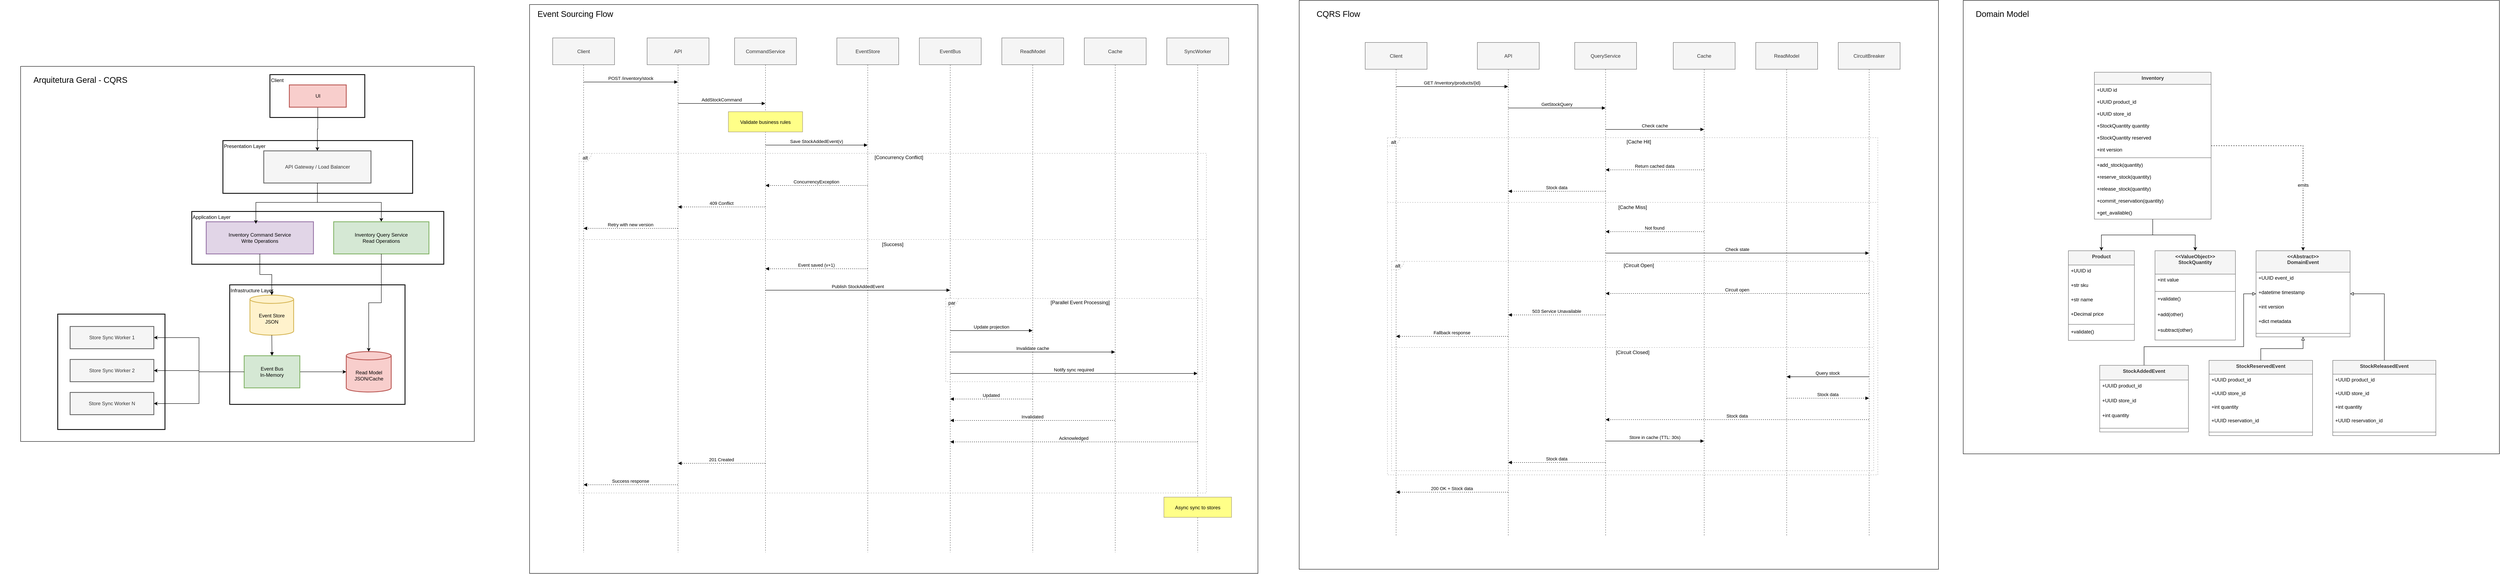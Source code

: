 <mxfile>
    <diagram name="Página-1" id="uspCIeMHj_jvbdZ995aZ">
        <mxGraphModel dx="6787" dy="6362" grid="1" gridSize="10" guides="1" tooltips="1" connect="1" arrows="1" fold="1" page="1" pageScale="1" pageWidth="827" pageHeight="1169" math="0" shadow="0">
            <root>
                <mxCell id="0"/>
                <mxCell id="1" parent="0"/>
                <mxCell id="JKM60RJiILoYHjyXOHw2-165" value="" style="rounded=0;whiteSpace=wrap;html=1;align=left;" parent="1" vertex="1">
                    <mxGeometry x="4230" y="-130" width="1300" height="1100" as="geometry"/>
                </mxCell>
                <mxCell id="JKM60RJiILoYHjyXOHw2-108" value="" style="rounded=0;whiteSpace=wrap;html=1;align=left;" parent="1" vertex="1">
                    <mxGeometry x="2620" y="-130" width="1550" height="1380" as="geometry"/>
                </mxCell>
                <mxCell id="JKM60RJiILoYHjyXOHw2-78" value="" style="rounded=0;whiteSpace=wrap;html=1;align=left;" parent="1" vertex="1">
                    <mxGeometry x="754" y="-120" width="1766" height="1380" as="geometry"/>
                </mxCell>
                <mxCell id="Du9WEqGjuzSHDE5kGZwM-51" value="" style="rounded=0;whiteSpace=wrap;html=1;" parent="1" vertex="1">
                    <mxGeometry x="-480" y="30" width="1100" height="910" as="geometry"/>
                </mxCell>
                <mxCell id="Du9WEqGjuzSHDE5kGZwM-22" value="Infrastructure Layer" style="whiteSpace=wrap;strokeWidth=2;align=left;verticalAlign=top;" parent="1" vertex="1">
                    <mxGeometry x="27" y="560" width="425" height="290" as="geometry"/>
                </mxCell>
                <mxCell id="Du9WEqGjuzSHDE5kGZwM-23" value="Application Layer" style="whiteSpace=wrap;strokeWidth=2;align=left;verticalAlign=top;" parent="1" vertex="1">
                    <mxGeometry x="-65" y="382" width="611" height="128" as="geometry"/>
                </mxCell>
                <mxCell id="Du9WEqGjuzSHDE5kGZwM-24" value="Presentation Layer" style="whiteSpace=wrap;strokeWidth=2;align=left;verticalAlign=top;" parent="1" vertex="1">
                    <mxGeometry x="10.5" y="210" width="460" height="128" as="geometry"/>
                </mxCell>
                <mxCell id="Du9WEqGjuzSHDE5kGZwM-25" value="Client" style="whiteSpace=wrap;strokeWidth=2;align=left;verticalAlign=top;" parent="1" vertex="1">
                    <mxGeometry x="124.5" y="50" width="230" height="104" as="geometry"/>
                </mxCell>
                <mxCell id="JKM60RJiILoYHjyXOHw2-13" style="edgeStyle=orthogonalEdgeStyle;rounded=0;orthogonalLoop=1;jettySize=auto;html=1;entryX=0.5;entryY=0;entryDx=0;entryDy=0;" parent="1" source="Du9WEqGjuzSHDE5kGZwM-27" target="Du9WEqGjuzSHDE5kGZwM-29" edge="1">
                    <mxGeometry relative="1" as="geometry"/>
                </mxCell>
                <mxCell id="Du9WEqGjuzSHDE5kGZwM-27" value="UI" style="whiteSpace=wrap;strokeWidth=2;fillColor=#f8cecc;strokeColor=#b85450;" parent="1" vertex="1">
                    <mxGeometry x="171.5" y="75" width="138" height="54" as="geometry"/>
                </mxCell>
                <mxCell id="JKM60RJiILoYHjyXOHw2-15" style="edgeStyle=orthogonalEdgeStyle;rounded=0;orthogonalLoop=1;jettySize=auto;html=1;entryX=0.5;entryY=0;entryDx=0;entryDy=0;" parent="1" source="Du9WEqGjuzSHDE5kGZwM-29" target="Du9WEqGjuzSHDE5kGZwM-31" edge="1">
                    <mxGeometry relative="1" as="geometry"/>
                </mxCell>
                <mxCell id="Du9WEqGjuzSHDE5kGZwM-29" value="API Gateway / Load Balancer" style="whiteSpace=wrap;strokeWidth=2;fillColor=#f5f5f5;fontColor=#333333;strokeColor=#666666;" parent="1" vertex="1">
                    <mxGeometry x="109.5" y="235" width="260" height="78" as="geometry"/>
                </mxCell>
                <mxCell id="Du9WEqGjuzSHDE5kGZwM-30" value="Inventory Command Service&#xa;Write Operations" style="whiteSpace=wrap;strokeWidth=2;fillColor=#e1d5e7;strokeColor=#9673a6;" parent="1" vertex="1">
                    <mxGeometry x="-30" y="407" width="260" height="78" as="geometry"/>
                </mxCell>
                <mxCell id="Du9WEqGjuzSHDE5kGZwM-31" value="Inventory Query Service&#xa;Read Operations" style="whiteSpace=wrap;strokeWidth=2;fillColor=#d5e8d4;strokeColor=#82b366;" parent="1" vertex="1">
                    <mxGeometry x="279" y="407" width="231" height="78" as="geometry"/>
                </mxCell>
                <mxCell id="Du9WEqGjuzSHDE5kGZwM-32" value="Event Store&#xa;JSON" style="shape=cylinder3;boundedLbl=1;backgroundOutline=1;size=10;strokeWidth=2;whiteSpace=wrap;fillColor=#fff2cc;strokeColor=#d6b656;" parent="1" vertex="1">
                    <mxGeometry x="76" y="585" width="106" height="97" as="geometry"/>
                </mxCell>
                <mxCell id="Du9WEqGjuzSHDE5kGZwM-33" value="Read Model&#xa;JSON/Cache" style="shape=cylinder3;boundedLbl=1;backgroundOutline=1;size=10;strokeWidth=2;whiteSpace=wrap;fillColor=#f8cecc;strokeColor=#b85450;" parent="1" vertex="1">
                    <mxGeometry x="309.5" y="722" width="109" height="98" as="geometry"/>
                </mxCell>
                <mxCell id="JKM60RJiILoYHjyXOHw2-9" style="edgeStyle=orthogonalEdgeStyle;rounded=0;orthogonalLoop=1;jettySize=auto;html=1;" parent="1" source="Du9WEqGjuzSHDE5kGZwM-34" target="Du9WEqGjuzSHDE5kGZwM-33" edge="1">
                    <mxGeometry relative="1" as="geometry">
                        <Array as="points">
                            <mxPoint x="250" y="771"/>
                            <mxPoint x="250" y="771"/>
                        </Array>
                    </mxGeometry>
                </mxCell>
                <mxCell id="Du9WEqGjuzSHDE5kGZwM-34" value="Event Bus&#xa;In-Memory" style="whiteSpace=wrap;strokeWidth=2;fillColor=#d5e8d4;strokeColor=#82b366;" parent="1" vertex="1">
                    <mxGeometry x="62" y="732" width="135" height="78" as="geometry"/>
                </mxCell>
                <mxCell id="Du9WEqGjuzSHDE5kGZwM-44" value="" style="curved=1;startArrow=none;endArrow=block;exitX=0.5;exitY=1;entryX=0.5;entryY=0.01;rounded=0;" parent="1" source="Du9WEqGjuzSHDE5kGZwM-32" target="Du9WEqGjuzSHDE5kGZwM-34" edge="1">
                    <mxGeometry relative="1" as="geometry">
                        <Array as="points"/>
                    </mxGeometry>
                </mxCell>
                <mxCell id="JKM60RJiILoYHjyXOHw2-3" value="" style="group" parent="1" vertex="1" connectable="0">
                    <mxGeometry x="-390" y="631" width="260" height="280" as="geometry"/>
                </mxCell>
                <mxCell id="Du9WEqGjuzSHDE5kGZwM-21" value="" style="whiteSpace=wrap;strokeWidth=2;" parent="JKM60RJiILoYHjyXOHw2-3" vertex="1">
                    <mxGeometry width="260" height="280" as="geometry"/>
                </mxCell>
                <mxCell id="Du9WEqGjuzSHDE5kGZwM-35" value="Store Sync Worker 1" style="whiteSpace=wrap;strokeWidth=2;fillColor=#f5f5f5;fontColor=#333333;strokeColor=#666666;" parent="JKM60RJiILoYHjyXOHw2-3" vertex="1">
                    <mxGeometry x="30" y="30" width="203" height="54" as="geometry"/>
                </mxCell>
                <mxCell id="Du9WEqGjuzSHDE5kGZwM-36" value="Store Sync Worker 2" style="whiteSpace=wrap;strokeWidth=2;fillColor=#f5f5f5;fontColor=#333333;strokeColor=#666666;" parent="JKM60RJiILoYHjyXOHw2-3" vertex="1">
                    <mxGeometry x="30" y="110" width="203" height="54" as="geometry"/>
                </mxCell>
                <mxCell id="JKM60RJiILoYHjyXOHw2-2" value="Store Sync Worker N" style="whiteSpace=wrap;strokeWidth=2;fillColor=#f5f5f5;fontColor=#333333;strokeColor=#666666;" parent="JKM60RJiILoYHjyXOHw2-3" vertex="1">
                    <mxGeometry x="30" y="190" width="203" height="54" as="geometry"/>
                </mxCell>
                <mxCell id="Du9WEqGjuzSHDE5kGZwM-52" value="&lt;font style=&quot;font-size: 20px;&quot;&gt;Arquitetura Geral - CQRS&lt;/font&gt;" style="text;html=1;align=center;verticalAlign=middle;whiteSpace=wrap;rounded=0;" parent="1" vertex="1">
                    <mxGeometry x="-530" y="30" width="390" height="63" as="geometry"/>
                </mxCell>
                <mxCell id="JKM60RJiILoYHjyXOHw2-5" style="edgeStyle=orthogonalEdgeStyle;rounded=0;orthogonalLoop=1;jettySize=auto;html=1;entryX=1;entryY=0.5;entryDx=0;entryDy=0;shadow=0;flowAnimation=0;jumpStyle=none;" parent="1" source="Du9WEqGjuzSHDE5kGZwM-34" target="Du9WEqGjuzSHDE5kGZwM-35" edge="1">
                    <mxGeometry relative="1" as="geometry"/>
                </mxCell>
                <mxCell id="JKM60RJiILoYHjyXOHw2-7" style="edgeStyle=orthogonalEdgeStyle;rounded=0;orthogonalLoop=1;jettySize=auto;html=1;entryX=1;entryY=0.5;entryDx=0;entryDy=0;" parent="1" source="Du9WEqGjuzSHDE5kGZwM-34" target="Du9WEqGjuzSHDE5kGZwM-36" edge="1">
                    <mxGeometry relative="1" as="geometry"/>
                </mxCell>
                <mxCell id="JKM60RJiILoYHjyXOHw2-8" style="edgeStyle=orthogonalEdgeStyle;rounded=0;orthogonalLoop=1;jettySize=auto;html=1;entryX=1;entryY=0.5;entryDx=0;entryDy=0;" parent="1" source="Du9WEqGjuzSHDE5kGZwM-34" target="JKM60RJiILoYHjyXOHw2-2" edge="1">
                    <mxGeometry relative="1" as="geometry"/>
                </mxCell>
                <mxCell id="JKM60RJiILoYHjyXOHw2-10" style="edgeStyle=orthogonalEdgeStyle;rounded=0;orthogonalLoop=1;jettySize=auto;html=1;entryX=0.5;entryY=0;entryDx=0;entryDy=0;entryPerimeter=0;" parent="1" source="Du9WEqGjuzSHDE5kGZwM-30" target="Du9WEqGjuzSHDE5kGZwM-32" edge="1">
                    <mxGeometry relative="1" as="geometry"/>
                </mxCell>
                <mxCell id="JKM60RJiILoYHjyXOHw2-12" style="edgeStyle=orthogonalEdgeStyle;rounded=0;orthogonalLoop=1;jettySize=auto;html=1;entryX=0.5;entryY=0;entryDx=0;entryDy=0;entryPerimeter=0;" parent="1" source="Du9WEqGjuzSHDE5kGZwM-31" target="Du9WEqGjuzSHDE5kGZwM-33" edge="1">
                    <mxGeometry relative="1" as="geometry"/>
                </mxCell>
                <mxCell id="JKM60RJiILoYHjyXOHw2-14" style="edgeStyle=orthogonalEdgeStyle;rounded=0;orthogonalLoop=1;jettySize=auto;html=1;entryX=0.463;entryY=0.062;entryDx=0;entryDy=0;entryPerimeter=0;" parent="1" source="Du9WEqGjuzSHDE5kGZwM-29" target="Du9WEqGjuzSHDE5kGZwM-30" edge="1">
                    <mxGeometry relative="1" as="geometry"/>
                </mxCell>
                <mxCell id="JKM60RJiILoYHjyXOHw2-47" value="Client" style="shape=umlLifeline;perimeter=lifelinePerimeter;whiteSpace=wrap;container=1;dropTarget=0;collapsible=0;recursiveResize=0;outlineConnect=0;portConstraint=eastwest;newEdgeStyle={&quot;edgeStyle&quot;:&quot;elbowEdgeStyle&quot;,&quot;elbow&quot;:&quot;vertical&quot;,&quot;curved&quot;:0,&quot;rounded&quot;:0};size=65;fillColor=#f5f5f5;fontColor=#333333;strokeColor=#666666;" parent="1" vertex="1">
                    <mxGeometry x="810" y="-39" width="150" height="1248" as="geometry"/>
                </mxCell>
                <mxCell id="JKM60RJiILoYHjyXOHw2-48" value="API" style="shape=umlLifeline;perimeter=lifelinePerimeter;whiteSpace=wrap;container=1;dropTarget=0;collapsible=0;recursiveResize=0;outlineConnect=0;portConstraint=eastwest;newEdgeStyle={&quot;edgeStyle&quot;:&quot;elbowEdgeStyle&quot;,&quot;elbow&quot;:&quot;vertical&quot;,&quot;curved&quot;:0,&quot;rounded&quot;:0};size=65;fillColor=#f5f5f5;fontColor=#333333;strokeColor=#666666;" parent="1" vertex="1">
                    <mxGeometry x="1039" y="-39" width="150" height="1248" as="geometry"/>
                </mxCell>
                <mxCell id="JKM60RJiILoYHjyXOHw2-49" value="CommandService" style="shape=umlLifeline;perimeter=lifelinePerimeter;whiteSpace=wrap;container=1;dropTarget=0;collapsible=0;recursiveResize=0;outlineConnect=0;portConstraint=eastwest;newEdgeStyle={&quot;edgeStyle&quot;:&quot;elbowEdgeStyle&quot;,&quot;elbow&quot;:&quot;vertical&quot;,&quot;curved&quot;:0,&quot;rounded&quot;:0};size=65;fillColor=#f5f5f5;fontColor=#333333;strokeColor=#666666;" parent="1" vertex="1">
                    <mxGeometry x="1251" y="-39" width="150" height="1248" as="geometry"/>
                </mxCell>
                <mxCell id="JKM60RJiILoYHjyXOHw2-50" value="EventStore" style="shape=umlLifeline;perimeter=lifelinePerimeter;whiteSpace=wrap;container=1;dropTarget=0;collapsible=0;recursiveResize=0;outlineConnect=0;portConstraint=eastwest;newEdgeStyle={&quot;edgeStyle&quot;:&quot;elbowEdgeStyle&quot;,&quot;elbow&quot;:&quot;vertical&quot;,&quot;curved&quot;:0,&quot;rounded&quot;:0};size=65;fillColor=#f5f5f5;fontColor=#333333;strokeColor=#666666;" parent="1" vertex="1">
                    <mxGeometry x="1499" y="-39" width="150" height="1248" as="geometry"/>
                </mxCell>
                <mxCell id="JKM60RJiILoYHjyXOHw2-51" value="EventBus" style="shape=umlLifeline;perimeter=lifelinePerimeter;whiteSpace=wrap;container=1;dropTarget=0;collapsible=0;recursiveResize=0;outlineConnect=0;portConstraint=eastwest;newEdgeStyle={&quot;edgeStyle&quot;:&quot;elbowEdgeStyle&quot;,&quot;elbow&quot;:&quot;vertical&quot;,&quot;curved&quot;:0,&quot;rounded&quot;:0};size=65;fillColor=#f5f5f5;fontColor=#333333;strokeColor=#666666;" parent="1" vertex="1">
                    <mxGeometry x="1699" y="-39" width="150" height="1248" as="geometry"/>
                </mxCell>
                <mxCell id="JKM60RJiILoYHjyXOHw2-52" value="ReadModel" style="shape=umlLifeline;perimeter=lifelinePerimeter;whiteSpace=wrap;container=1;dropTarget=0;collapsible=0;recursiveResize=0;outlineConnect=0;portConstraint=eastwest;newEdgeStyle={&quot;edgeStyle&quot;:&quot;elbowEdgeStyle&quot;,&quot;elbow&quot;:&quot;vertical&quot;,&quot;curved&quot;:0,&quot;rounded&quot;:0};size=65;fillColor=#f5f5f5;fontColor=#333333;strokeColor=#666666;" parent="1" vertex="1">
                    <mxGeometry x="1899" y="-39" width="150" height="1248" as="geometry"/>
                </mxCell>
                <mxCell id="JKM60RJiILoYHjyXOHw2-53" value="Cache" style="shape=umlLifeline;perimeter=lifelinePerimeter;whiteSpace=wrap;container=1;dropTarget=0;collapsible=0;recursiveResize=0;outlineConnect=0;portConstraint=eastwest;newEdgeStyle={&quot;edgeStyle&quot;:&quot;elbowEdgeStyle&quot;,&quot;elbow&quot;:&quot;vertical&quot;,&quot;curved&quot;:0,&quot;rounded&quot;:0};size=65;fillColor=#f5f5f5;fontColor=#333333;strokeColor=#666666;" parent="1" vertex="1">
                    <mxGeometry x="2099" y="-39" width="150" height="1248" as="geometry"/>
                </mxCell>
                <mxCell id="JKM60RJiILoYHjyXOHw2-54" value="SyncWorker" style="shape=umlLifeline;perimeter=lifelinePerimeter;whiteSpace=wrap;container=1;dropTarget=0;collapsible=0;recursiveResize=0;outlineConnect=0;portConstraint=eastwest;newEdgeStyle={&quot;edgeStyle&quot;:&quot;elbowEdgeStyle&quot;,&quot;elbow&quot;:&quot;vertical&quot;,&quot;curved&quot;:0,&quot;rounded&quot;:0};size=65;fillColor=#f5f5f5;fontColor=#333333;strokeColor=#666666;" parent="1" vertex="1">
                    <mxGeometry x="2299" y="-39" width="150" height="1248" as="geometry"/>
                </mxCell>
                <mxCell id="JKM60RJiILoYHjyXOHw2-55" value="par" style="shape=umlFrame;dashed=1;pointerEvents=0;dropTarget=0;strokeColor=#B3B3B3;height=20;width=30" parent="1" vertex="1">
                    <mxGeometry x="1763" y="593" width="622" height="202" as="geometry"/>
                </mxCell>
                <mxCell id="JKM60RJiILoYHjyXOHw2-56" value="[Parallel Event Processing]" style="text;strokeColor=none;fillColor=none;align=center;verticalAlign=middle;whiteSpace=wrap;" parent="JKM60RJiILoYHjyXOHw2-55" vertex="1">
                    <mxGeometry x="30" width="592" height="20" as="geometry"/>
                </mxCell>
                <mxCell id="JKM60RJiILoYHjyXOHw2-57" value="alt" style="shape=umlFrame;dashed=1;pointerEvents=0;dropTarget=0;strokeColor=#B3B3B3;height=20;width=30" parent="1" vertex="1">
                    <mxGeometry x="874" y="241" width="1521" height="824" as="geometry"/>
                </mxCell>
                <mxCell id="JKM60RJiILoYHjyXOHw2-58" value="[Concurrency Conflict]" style="text;strokeColor=none;fillColor=none;align=center;verticalAlign=middle;whiteSpace=wrap;" parent="JKM60RJiILoYHjyXOHw2-57" vertex="1">
                    <mxGeometry x="30" width="1491" height="20" as="geometry"/>
                </mxCell>
                <mxCell id="JKM60RJiILoYHjyXOHw2-59" value="[Success]" style="shape=line;dashed=1;whiteSpace=wrap;verticalAlign=top;labelPosition=center;verticalLabelPosition=middle;align=center;strokeColor=#B3B3B3;" parent="JKM60RJiILoYHjyXOHw2-57" vertex="1">
                    <mxGeometry y="207" width="1521" height="4" as="geometry"/>
                </mxCell>
                <mxCell id="JKM60RJiILoYHjyXOHw2-60" value="POST /inventory/stock" style="verticalAlign=bottom;edgeStyle=elbowEdgeStyle;elbow=vertical;curved=0;rounded=0;endArrow=block;" parent="1" source="JKM60RJiILoYHjyXOHw2-47" target="JKM60RJiILoYHjyXOHw2-48" edge="1">
                    <mxGeometry relative="1" as="geometry">
                        <Array as="points">
                            <mxPoint x="1008" y="68"/>
                        </Array>
                    </mxGeometry>
                </mxCell>
                <mxCell id="JKM60RJiILoYHjyXOHw2-61" value="AddStockCommand" style="verticalAlign=bottom;edgeStyle=elbowEdgeStyle;elbow=vertical;curved=0;rounded=0;endArrow=block;" parent="1" source="JKM60RJiILoYHjyXOHw2-48" target="JKM60RJiILoYHjyXOHw2-49" edge="1">
                    <mxGeometry relative="1" as="geometry">
                        <Array as="points">
                            <mxPoint x="1229" y="120"/>
                        </Array>
                    </mxGeometry>
                </mxCell>
                <mxCell id="JKM60RJiILoYHjyXOHw2-62" value="Save StockAddedEvent(v)" style="verticalAlign=bottom;edgeStyle=elbowEdgeStyle;elbow=vertical;curved=0;rounded=0;endArrow=block;" parent="1" source="JKM60RJiILoYHjyXOHw2-49" target="JKM60RJiILoYHjyXOHw2-50" edge="1">
                    <mxGeometry relative="1" as="geometry">
                        <Array as="points">
                            <mxPoint x="1459" y="221"/>
                        </Array>
                    </mxGeometry>
                </mxCell>
                <mxCell id="JKM60RJiILoYHjyXOHw2-63" value="ConcurrencyException" style="verticalAlign=bottom;edgeStyle=elbowEdgeStyle;elbow=vertical;curved=0;rounded=0;dashed=1;dashPattern=2 3;endArrow=block;" parent="1" source="JKM60RJiILoYHjyXOHw2-50" target="JKM60RJiILoYHjyXOHw2-49" edge="1">
                    <mxGeometry relative="1" as="geometry">
                        <Array as="points">
                            <mxPoint x="1462" y="319"/>
                        </Array>
                    </mxGeometry>
                </mxCell>
                <mxCell id="JKM60RJiILoYHjyXOHw2-64" value="409 Conflict" style="verticalAlign=bottom;edgeStyle=elbowEdgeStyle;elbow=vertical;curved=0;rounded=0;dashed=1;dashPattern=2 3;endArrow=block;" parent="1" source="JKM60RJiILoYHjyXOHw2-49" target="JKM60RJiILoYHjyXOHw2-48" edge="1">
                    <mxGeometry relative="1" as="geometry">
                        <Array as="points">
                            <mxPoint x="1232" y="371"/>
                        </Array>
                    </mxGeometry>
                </mxCell>
                <mxCell id="JKM60RJiILoYHjyXOHw2-65" value="Retry with new version" style="verticalAlign=bottom;edgeStyle=elbowEdgeStyle;elbow=vertical;curved=0;rounded=0;dashed=1;dashPattern=2 3;endArrow=block;" parent="1" source="JKM60RJiILoYHjyXOHw2-48" target="JKM60RJiILoYHjyXOHw2-47" edge="1">
                    <mxGeometry relative="1" as="geometry">
                        <Array as="points">
                            <mxPoint x="1011" y="423"/>
                        </Array>
                    </mxGeometry>
                </mxCell>
                <mxCell id="JKM60RJiILoYHjyXOHw2-66" value="Event saved (v+1)" style="verticalAlign=bottom;edgeStyle=elbowEdgeStyle;elbow=vertical;curved=0;rounded=0;dashed=1;dashPattern=2 3;endArrow=block;" parent="1" source="JKM60RJiILoYHjyXOHw2-50" target="JKM60RJiILoYHjyXOHw2-49" edge="1">
                    <mxGeometry relative="1" as="geometry">
                        <Array as="points">
                            <mxPoint x="1462" y="521"/>
                        </Array>
                    </mxGeometry>
                </mxCell>
                <mxCell id="JKM60RJiILoYHjyXOHw2-67" value="Publish StockAddedEvent" style="verticalAlign=bottom;edgeStyle=elbowEdgeStyle;elbow=vertical;curved=0;rounded=0;endArrow=block;" parent="1" source="JKM60RJiILoYHjyXOHw2-49" target="JKM60RJiILoYHjyXOHw2-51" edge="1">
                    <mxGeometry relative="1" as="geometry">
                        <Array as="points">
                            <mxPoint x="1559" y="573"/>
                        </Array>
                    </mxGeometry>
                </mxCell>
                <mxCell id="JKM60RJiILoYHjyXOHw2-68" value="Update projection" style="verticalAlign=bottom;edgeStyle=elbowEdgeStyle;elbow=vertical;curved=0;rounded=0;endArrow=block;" parent="1" source="JKM60RJiILoYHjyXOHw2-51" target="JKM60RJiILoYHjyXOHw2-52" edge="1">
                    <mxGeometry relative="1" as="geometry">
                        <Array as="points">
                            <mxPoint x="1883" y="671"/>
                        </Array>
                    </mxGeometry>
                </mxCell>
                <mxCell id="JKM60RJiILoYHjyXOHw2-69" value="Invalidate cache" style="verticalAlign=bottom;edgeStyle=elbowEdgeStyle;elbow=vertical;curved=0;rounded=0;endArrow=block;" parent="1" source="JKM60RJiILoYHjyXOHw2-51" target="JKM60RJiILoYHjyXOHw2-53" edge="1">
                    <mxGeometry relative="1" as="geometry">
                        <Array as="points">
                            <mxPoint x="1983" y="723"/>
                        </Array>
                    </mxGeometry>
                </mxCell>
                <mxCell id="JKM60RJiILoYHjyXOHw2-70" value="Notify sync required" style="verticalAlign=bottom;edgeStyle=elbowEdgeStyle;elbow=vertical;curved=0;rounded=0;endArrow=block;" parent="1" source="JKM60RJiILoYHjyXOHw2-51" target="JKM60RJiILoYHjyXOHw2-54" edge="1">
                    <mxGeometry relative="1" as="geometry">
                        <Array as="points">
                            <mxPoint x="2083" y="775"/>
                        </Array>
                    </mxGeometry>
                </mxCell>
                <mxCell id="JKM60RJiILoYHjyXOHw2-71" value="Updated" style="verticalAlign=bottom;edgeStyle=elbowEdgeStyle;elbow=vertical;curved=0;rounded=0;dashed=1;dashPattern=2 3;endArrow=block;" parent="1" source="JKM60RJiILoYHjyXOHw2-52" target="JKM60RJiILoYHjyXOHw2-51" edge="1">
                    <mxGeometry relative="1" as="geometry">
                        <Array as="points">
                            <mxPoint x="1886" y="837"/>
                        </Array>
                    </mxGeometry>
                </mxCell>
                <mxCell id="JKM60RJiILoYHjyXOHw2-72" value="Invalidated" style="verticalAlign=bottom;edgeStyle=elbowEdgeStyle;elbow=vertical;curved=0;rounded=0;dashed=1;dashPattern=2 3;endArrow=block;" parent="1" source="JKM60RJiILoYHjyXOHw2-53" target="JKM60RJiILoYHjyXOHw2-51" edge="1">
                    <mxGeometry relative="1" as="geometry">
                        <Array as="points">
                            <mxPoint x="1986" y="889"/>
                        </Array>
                    </mxGeometry>
                </mxCell>
                <mxCell id="JKM60RJiILoYHjyXOHw2-73" value="Acknowledged" style="verticalAlign=bottom;edgeStyle=elbowEdgeStyle;elbow=vertical;curved=0;rounded=0;dashed=1;dashPattern=2 3;endArrow=block;" parent="1" source="JKM60RJiILoYHjyXOHw2-54" target="JKM60RJiILoYHjyXOHw2-51" edge="1">
                    <mxGeometry relative="1" as="geometry">
                        <Array as="points">
                            <mxPoint x="2086" y="941"/>
                        </Array>
                    </mxGeometry>
                </mxCell>
                <mxCell id="JKM60RJiILoYHjyXOHw2-74" value="201 Created" style="verticalAlign=bottom;edgeStyle=elbowEdgeStyle;elbow=vertical;curved=0;rounded=0;dashed=1;dashPattern=2 3;endArrow=block;" parent="1" source="JKM60RJiILoYHjyXOHw2-49" target="JKM60RJiILoYHjyXOHw2-48" edge="1">
                    <mxGeometry relative="1" as="geometry">
                        <Array as="points">
                            <mxPoint x="1232" y="993"/>
                        </Array>
                    </mxGeometry>
                </mxCell>
                <mxCell id="JKM60RJiILoYHjyXOHw2-75" value="Success response" style="verticalAlign=bottom;edgeStyle=elbowEdgeStyle;elbow=vertical;curved=0;rounded=0;dashed=1;dashPattern=2 3;endArrow=block;" parent="1" source="JKM60RJiILoYHjyXOHw2-48" target="JKM60RJiILoYHjyXOHw2-47" edge="1">
                    <mxGeometry relative="1" as="geometry">
                        <Array as="points">
                            <mxPoint x="1011" y="1045"/>
                        </Array>
                    </mxGeometry>
                </mxCell>
                <mxCell id="JKM60RJiILoYHjyXOHw2-76" value="Validate business rules" style="fillColor=#ffff88;strokeColor=#9E916F;" parent="1" vertex="1">
                    <mxGeometry x="1236" y="140" width="180" height="49" as="geometry"/>
                </mxCell>
                <mxCell id="JKM60RJiILoYHjyXOHw2-77" value="Async sync to stores" style="fillColor=#ffff88;strokeColor=#9E916F;" parent="1" vertex="1">
                    <mxGeometry x="2292" y="1075" width="164" height="49" as="geometry"/>
                </mxCell>
                <mxCell id="JKM60RJiILoYHjyXOHw2-79" value="&lt;font style=&quot;font-size: 20px;&quot;&gt;Event Sourcing Flow&lt;/font&gt;" style="text;html=1;align=center;verticalAlign=middle;whiteSpace=wrap;rounded=0;" parent="1" vertex="1">
                    <mxGeometry x="670" y="-130" width="390" height="63" as="geometry"/>
                </mxCell>
                <mxCell id="JKM60RJiILoYHjyXOHw2-80" value="Client" style="shape=umlLifeline;perimeter=lifelinePerimeter;whiteSpace=wrap;container=1;dropTarget=0;collapsible=0;recursiveResize=0;outlineConnect=0;portConstraint=eastwest;newEdgeStyle={&quot;edgeStyle&quot;:&quot;elbowEdgeStyle&quot;,&quot;elbow&quot;:&quot;vertical&quot;,&quot;curved&quot;:0,&quot;rounded&quot;:0};size=65;fillColor=#f5f5f5;fontColor=#333333;strokeColor=#666666;" parent="1" vertex="1">
                    <mxGeometry x="2780" y="-28" width="150" height="1196" as="geometry"/>
                </mxCell>
                <mxCell id="JKM60RJiILoYHjyXOHw2-81" value="API" style="shape=umlLifeline;perimeter=lifelinePerimeter;whiteSpace=wrap;container=1;dropTarget=0;collapsible=0;recursiveResize=0;outlineConnect=0;portConstraint=eastwest;newEdgeStyle={&quot;edgeStyle&quot;:&quot;elbowEdgeStyle&quot;,&quot;elbow&quot;:&quot;vertical&quot;,&quot;curved&quot;:0,&quot;rounded&quot;:0};size=65;fillColor=#f5f5f5;fontColor=#333333;strokeColor=#666666;" parent="1" vertex="1">
                    <mxGeometry x="3052" y="-28" width="150" height="1196" as="geometry"/>
                </mxCell>
                <mxCell id="JKM60RJiILoYHjyXOHw2-82" value="QueryService" style="shape=umlLifeline;perimeter=lifelinePerimeter;whiteSpace=wrap;container=1;dropTarget=0;collapsible=0;recursiveResize=0;outlineConnect=0;portConstraint=eastwest;newEdgeStyle={&quot;edgeStyle&quot;:&quot;elbowEdgeStyle&quot;,&quot;elbow&quot;:&quot;vertical&quot;,&quot;curved&quot;:0,&quot;rounded&quot;:0};size=65;fillColor=#f5f5f5;fontColor=#333333;strokeColor=#666666;" parent="1" vertex="1">
                    <mxGeometry x="3288" y="-28" width="150" height="1196" as="geometry"/>
                </mxCell>
                <mxCell id="JKM60RJiILoYHjyXOHw2-83" value="Cache" style="shape=umlLifeline;perimeter=lifelinePerimeter;whiteSpace=wrap;container=1;dropTarget=0;collapsible=0;recursiveResize=0;outlineConnect=0;portConstraint=eastwest;newEdgeStyle={&quot;edgeStyle&quot;:&quot;elbowEdgeStyle&quot;,&quot;elbow&quot;:&quot;vertical&quot;,&quot;curved&quot;:0,&quot;rounded&quot;:0};size=65;fillColor=#f5f5f5;fontColor=#333333;strokeColor=#666666;" parent="1" vertex="1">
                    <mxGeometry x="3527" y="-28" width="150" height="1196" as="geometry"/>
                </mxCell>
                <mxCell id="JKM60RJiILoYHjyXOHw2-84" value="ReadModel" style="shape=umlLifeline;perimeter=lifelinePerimeter;whiteSpace=wrap;container=1;dropTarget=0;collapsible=0;recursiveResize=0;outlineConnect=0;portConstraint=eastwest;newEdgeStyle={&quot;edgeStyle&quot;:&quot;elbowEdgeStyle&quot;,&quot;elbow&quot;:&quot;vertical&quot;,&quot;curved&quot;:0,&quot;rounded&quot;:0};size=65;fillColor=#f5f5f5;fontColor=#333333;strokeColor=#666666;" parent="1" vertex="1">
                    <mxGeometry x="3727" y="-28" width="150" height="1196" as="geometry"/>
                </mxCell>
                <mxCell id="JKM60RJiILoYHjyXOHw2-85" value="CircuitBreaker" style="shape=umlLifeline;perimeter=lifelinePerimeter;whiteSpace=wrap;container=1;dropTarget=0;collapsible=0;recursiveResize=0;outlineConnect=0;portConstraint=eastwest;newEdgeStyle={&quot;edgeStyle&quot;:&quot;elbowEdgeStyle&quot;,&quot;elbow&quot;:&quot;vertical&quot;,&quot;curved&quot;:0,&quot;rounded&quot;:0};size=65;fillColor=#f5f5f5;fontColor=#333333;strokeColor=#666666;" parent="1" vertex="1">
                    <mxGeometry x="3927" y="-28" width="150" height="1196" as="geometry"/>
                </mxCell>
                <mxCell id="JKM60RJiILoYHjyXOHw2-86" value="alt" style="shape=umlFrame;dashed=1;pointerEvents=0;dropTarget=0;strokeColor=#B3B3B3;height=20;width=30" parent="1" vertex="1">
                    <mxGeometry x="2844" y="503" width="1169" height="508" as="geometry"/>
                </mxCell>
                <mxCell id="JKM60RJiILoYHjyXOHw2-87" value="[Circuit Open]" style="text;strokeColor=none;fillColor=none;align=center;verticalAlign=middle;whiteSpace=wrap;" parent="JKM60RJiILoYHjyXOHw2-86" vertex="1">
                    <mxGeometry x="30" width="1139" height="20" as="geometry"/>
                </mxCell>
                <mxCell id="JKM60RJiILoYHjyXOHw2-88" value="[Circuit Closed]" style="shape=line;dashed=1;whiteSpace=wrap;verticalAlign=top;labelPosition=center;verticalLabelPosition=middle;align=center;strokeColor=#B3B3B3;" parent="JKM60RJiILoYHjyXOHw2-86" vertex="1">
                    <mxGeometry y="207" width="1169" height="4" as="geometry"/>
                </mxCell>
                <mxCell id="JKM60RJiILoYHjyXOHw2-89" value="alt" style="shape=umlFrame;dashed=1;pointerEvents=0;dropTarget=0;strokeColor=#B3B3B3;height=20;width=30" parent="1" vertex="1">
                    <mxGeometry x="2834" y="203" width="1189" height="818" as="geometry"/>
                </mxCell>
                <mxCell id="JKM60RJiILoYHjyXOHw2-90" value="[Cache Hit]" style="text;strokeColor=none;fillColor=none;align=center;verticalAlign=middle;whiteSpace=wrap;" parent="JKM60RJiILoYHjyXOHw2-89" vertex="1">
                    <mxGeometry x="30" width="1159" height="20" as="geometry"/>
                </mxCell>
                <mxCell id="JKM60RJiILoYHjyXOHw2-91" value="[Cache Miss]" style="shape=line;dashed=1;whiteSpace=wrap;verticalAlign=top;labelPosition=center;verticalLabelPosition=middle;align=center;strokeColor=#B3B3B3;" parent="JKM60RJiILoYHjyXOHw2-89" vertex="1">
                    <mxGeometry y="155" width="1189" height="4" as="geometry"/>
                </mxCell>
                <mxCell id="JKM60RJiILoYHjyXOHw2-92" value="GET /inventory/products/{id}" style="verticalAlign=bottom;edgeStyle=elbowEdgeStyle;elbow=vertical;curved=0;rounded=0;endArrow=block;" parent="1" source="JKM60RJiILoYHjyXOHw2-80" target="JKM60RJiILoYHjyXOHw2-81" edge="1">
                    <mxGeometry relative="1" as="geometry">
                        <Array as="points">
                            <mxPoint x="3000" y="79"/>
                        </Array>
                    </mxGeometry>
                </mxCell>
                <mxCell id="JKM60RJiILoYHjyXOHw2-93" value="GetStockQuery" style="verticalAlign=bottom;edgeStyle=elbowEdgeStyle;elbow=vertical;curved=0;rounded=0;endArrow=block;" parent="1" source="JKM60RJiILoYHjyXOHw2-81" target="JKM60RJiILoYHjyXOHw2-82" edge="1">
                    <mxGeometry relative="1" as="geometry">
                        <Array as="points">
                            <mxPoint x="3254" y="131"/>
                        </Array>
                    </mxGeometry>
                </mxCell>
                <mxCell id="JKM60RJiILoYHjyXOHw2-94" value="Check cache" style="verticalAlign=bottom;edgeStyle=elbowEdgeStyle;elbow=vertical;curved=0;rounded=0;endArrow=block;" parent="1" source="JKM60RJiILoYHjyXOHw2-82" target="JKM60RJiILoYHjyXOHw2-83" edge="1">
                    <mxGeometry relative="1" as="geometry">
                        <Array as="points">
                            <mxPoint x="3491" y="183"/>
                        </Array>
                    </mxGeometry>
                </mxCell>
                <mxCell id="JKM60RJiILoYHjyXOHw2-95" value="Return cached data" style="verticalAlign=bottom;edgeStyle=elbowEdgeStyle;elbow=vertical;curved=0;rounded=0;dashed=1;dashPattern=2 3;endArrow=block;" parent="1" source="JKM60RJiILoYHjyXOHw2-83" target="JKM60RJiILoYHjyXOHw2-82" edge="1">
                    <mxGeometry relative="1" as="geometry">
                        <Array as="points">
                            <mxPoint x="3494" y="281"/>
                        </Array>
                    </mxGeometry>
                </mxCell>
                <mxCell id="JKM60RJiILoYHjyXOHw2-96" value="Stock data" style="verticalAlign=bottom;edgeStyle=elbowEdgeStyle;elbow=vertical;curved=0;rounded=0;dashed=1;dashPattern=2 3;endArrow=block;" parent="1" source="JKM60RJiILoYHjyXOHw2-82" target="JKM60RJiILoYHjyXOHw2-81" edge="1">
                    <mxGeometry relative="1" as="geometry">
                        <Array as="points">
                            <mxPoint x="3257" y="333"/>
                        </Array>
                    </mxGeometry>
                </mxCell>
                <mxCell id="JKM60RJiILoYHjyXOHw2-97" value="Not found" style="verticalAlign=bottom;edgeStyle=elbowEdgeStyle;elbow=vertical;curved=0;rounded=0;dashed=1;dashPattern=2 3;endArrow=block;" parent="1" source="JKM60RJiILoYHjyXOHw2-83" target="JKM60RJiILoYHjyXOHw2-82" edge="1">
                    <mxGeometry relative="1" as="geometry">
                        <Array as="points">
                            <mxPoint x="3494" y="431"/>
                        </Array>
                    </mxGeometry>
                </mxCell>
                <mxCell id="JKM60RJiILoYHjyXOHw2-98" value="Check state" style="verticalAlign=bottom;edgeStyle=elbowEdgeStyle;elbow=vertical;curved=0;rounded=0;endArrow=block;" parent="1" source="JKM60RJiILoYHjyXOHw2-82" target="JKM60RJiILoYHjyXOHw2-85" edge="1">
                    <mxGeometry relative="1" as="geometry">
                        <Array as="points">
                            <mxPoint x="3691" y="483"/>
                        </Array>
                    </mxGeometry>
                </mxCell>
                <mxCell id="JKM60RJiILoYHjyXOHw2-99" value="Circuit open" style="verticalAlign=bottom;edgeStyle=elbowEdgeStyle;elbow=vertical;curved=0;rounded=0;dashed=1;dashPattern=2 3;endArrow=block;" parent="1" source="JKM60RJiILoYHjyXOHw2-85" target="JKM60RJiILoYHjyXOHw2-82" edge="1">
                    <mxGeometry relative="1" as="geometry">
                        <Array as="points">
                            <mxPoint x="3694" y="581"/>
                        </Array>
                    </mxGeometry>
                </mxCell>
                <mxCell id="JKM60RJiILoYHjyXOHw2-100" value="503 Service Unavailable" style="verticalAlign=bottom;edgeStyle=elbowEdgeStyle;elbow=vertical;curved=0;rounded=0;dashed=1;dashPattern=2 3;endArrow=block;" parent="1" source="JKM60RJiILoYHjyXOHw2-82" target="JKM60RJiILoYHjyXOHw2-81" edge="1">
                    <mxGeometry relative="1" as="geometry">
                        <Array as="points">
                            <mxPoint x="3257" y="633"/>
                        </Array>
                    </mxGeometry>
                </mxCell>
                <mxCell id="JKM60RJiILoYHjyXOHw2-101" value="Fallback response" style="verticalAlign=bottom;edgeStyle=elbowEdgeStyle;elbow=vertical;curved=0;rounded=0;dashed=1;dashPattern=2 3;endArrow=block;" parent="1" source="JKM60RJiILoYHjyXOHw2-81" target="JKM60RJiILoYHjyXOHw2-80" edge="1">
                    <mxGeometry relative="1" as="geometry">
                        <Array as="points">
                            <mxPoint x="3003" y="685"/>
                        </Array>
                    </mxGeometry>
                </mxCell>
                <mxCell id="JKM60RJiILoYHjyXOHw2-102" value="Query stock" style="verticalAlign=bottom;edgeStyle=elbowEdgeStyle;elbow=vertical;curved=0;rounded=0;endArrow=block;" parent="1" source="JKM60RJiILoYHjyXOHw2-85" target="JKM60RJiILoYHjyXOHw2-84" edge="1">
                    <mxGeometry relative="1" as="geometry">
                        <Array as="points">
                            <mxPoint x="3914" y="783"/>
                        </Array>
                    </mxGeometry>
                </mxCell>
                <mxCell id="JKM60RJiILoYHjyXOHw2-103" value="Stock data" style="verticalAlign=bottom;edgeStyle=elbowEdgeStyle;elbow=vertical;curved=0;rounded=0;dashed=1;dashPattern=2 3;endArrow=block;" parent="1" source="JKM60RJiILoYHjyXOHw2-84" target="JKM60RJiILoYHjyXOHw2-85" edge="1">
                    <mxGeometry relative="1" as="geometry">
                        <Array as="points">
                            <mxPoint x="3911" y="835"/>
                        </Array>
                    </mxGeometry>
                </mxCell>
                <mxCell id="JKM60RJiILoYHjyXOHw2-104" value="Stock data" style="verticalAlign=bottom;edgeStyle=elbowEdgeStyle;elbow=vertical;curved=0;rounded=0;dashed=1;dashPattern=2 3;endArrow=block;" parent="1" source="JKM60RJiILoYHjyXOHw2-85" target="JKM60RJiILoYHjyXOHw2-82" edge="1">
                    <mxGeometry relative="1" as="geometry">
                        <Array as="points">
                            <mxPoint x="3694" y="887"/>
                        </Array>
                    </mxGeometry>
                </mxCell>
                <mxCell id="JKM60RJiILoYHjyXOHw2-105" value="Store in cache (TTL: 30s)" style="verticalAlign=bottom;edgeStyle=elbowEdgeStyle;elbow=vertical;curved=0;rounded=0;endArrow=block;" parent="1" source="JKM60RJiILoYHjyXOHw2-82" target="JKM60RJiILoYHjyXOHw2-83" edge="1">
                    <mxGeometry relative="1" as="geometry">
                        <Array as="points">
                            <mxPoint x="3491" y="939"/>
                        </Array>
                    </mxGeometry>
                </mxCell>
                <mxCell id="JKM60RJiILoYHjyXOHw2-106" value="Stock data" style="verticalAlign=bottom;edgeStyle=elbowEdgeStyle;elbow=vertical;curved=0;rounded=0;dashed=1;dashPattern=2 3;endArrow=block;" parent="1" source="JKM60RJiILoYHjyXOHw2-82" target="JKM60RJiILoYHjyXOHw2-81" edge="1">
                    <mxGeometry relative="1" as="geometry">
                        <Array as="points">
                            <mxPoint x="3257" y="991"/>
                        </Array>
                    </mxGeometry>
                </mxCell>
                <mxCell id="JKM60RJiILoYHjyXOHw2-107" value="200 OK + Stock data" style="verticalAlign=bottom;edgeStyle=elbowEdgeStyle;elbow=vertical;curved=0;rounded=0;dashed=1;dashPattern=2 3;endArrow=block;" parent="1" source="JKM60RJiILoYHjyXOHw2-81" target="JKM60RJiILoYHjyXOHw2-80" edge="1">
                    <mxGeometry relative="1" as="geometry">
                        <Array as="points">
                            <mxPoint x="3003" y="1063"/>
                        </Array>
                    </mxGeometry>
                </mxCell>
                <mxCell id="JKM60RJiILoYHjyXOHw2-109" value="&lt;font style=&quot;font-size: 20px;&quot;&gt;CQRS Flow&lt;/font&gt;" style="text;html=1;align=center;verticalAlign=middle;whiteSpace=wrap;rounded=0;" parent="1" vertex="1">
                    <mxGeometry x="2520" y="-130" width="390" height="63" as="geometry"/>
                </mxCell>
                <mxCell id="JKM60RJiILoYHjyXOHw2-110" value="Product" style="swimlane;fontStyle=1;align=center;verticalAlign=top;childLayout=stackLayout;horizontal=1;startSize=34.667;horizontalStack=0;resizeParent=1;resizeParentMax=0;resizeLast=0;collapsible=0;marginBottom=0;fillColor=#f5f5f5;fontColor=#333333;strokeColor=#666666;" parent="1" vertex="1">
                    <mxGeometry x="4485" y="477.27" width="160" height="217.667" as="geometry"/>
                </mxCell>
                <mxCell id="JKM60RJiILoYHjyXOHw2-111" value="+UUID id" style="text;strokeColor=none;fillColor=none;align=left;verticalAlign=top;spacingLeft=4;spacingRight=4;overflow=hidden;rotatable=0;points=[[0,0.5],[1,0.5]];portConstraint=eastwest;" parent="JKM60RJiILoYHjyXOHw2-110" vertex="1">
                    <mxGeometry y="34.667" width="160" height="35" as="geometry"/>
                </mxCell>
                <mxCell id="JKM60RJiILoYHjyXOHw2-112" value="+str sku" style="text;strokeColor=none;fillColor=none;align=left;verticalAlign=top;spacingLeft=4;spacingRight=4;overflow=hidden;rotatable=0;points=[[0,0.5],[1,0.5]];portConstraint=eastwest;" parent="JKM60RJiILoYHjyXOHw2-110" vertex="1">
                    <mxGeometry y="69.667" width="160" height="35" as="geometry"/>
                </mxCell>
                <mxCell id="JKM60RJiILoYHjyXOHw2-113" value="+str name" style="text;strokeColor=none;fillColor=none;align=left;verticalAlign=top;spacingLeft=4;spacingRight=4;overflow=hidden;rotatable=0;points=[[0,0.5],[1,0.5]];portConstraint=eastwest;" parent="JKM60RJiILoYHjyXOHw2-110" vertex="1">
                    <mxGeometry y="104.667" width="160" height="35" as="geometry"/>
                </mxCell>
                <mxCell id="JKM60RJiILoYHjyXOHw2-114" value="+Decimal price" style="text;strokeColor=none;fillColor=none;align=left;verticalAlign=top;spacingLeft=4;spacingRight=4;overflow=hidden;rotatable=0;points=[[0,0.5],[1,0.5]];portConstraint=eastwest;" parent="JKM60RJiILoYHjyXOHw2-110" vertex="1">
                    <mxGeometry y="139.667" width="160" height="35" as="geometry"/>
                </mxCell>
                <mxCell id="JKM60RJiILoYHjyXOHw2-115" style="line;strokeWidth=1;fillColor=none;align=left;verticalAlign=middle;spacingTop=-1;spacingLeft=3;spacingRight=3;rotatable=0;labelPosition=right;points=[];portConstraint=eastwest;strokeColor=inherit;" parent="JKM60RJiILoYHjyXOHw2-110" vertex="1">
                    <mxGeometry y="174.667" width="160" height="8" as="geometry"/>
                </mxCell>
                <mxCell id="JKM60RJiILoYHjyXOHw2-116" value="+validate()" style="text;strokeColor=none;fillColor=none;align=left;verticalAlign=top;spacingLeft=4;spacingRight=4;overflow=hidden;rotatable=0;points=[[0,0.5],[1,0.5]];portConstraint=eastwest;" parent="JKM60RJiILoYHjyXOHw2-110" vertex="1">
                    <mxGeometry y="182.667" width="160" height="35" as="geometry"/>
                </mxCell>
                <mxCell id="JKM60RJiILoYHjyXOHw2-168" style="edgeStyle=orthogonalEdgeStyle;rounded=0;orthogonalLoop=1;jettySize=auto;html=1;entryX=0.5;entryY=0;entryDx=0;entryDy=0;" parent="1" source="JKM60RJiILoYHjyXOHw2-117" target="JKM60RJiILoYHjyXOHw2-110" edge="1">
                    <mxGeometry relative="1" as="geometry"/>
                </mxCell>
                <mxCell id="JKM60RJiILoYHjyXOHw2-169" style="edgeStyle=orthogonalEdgeStyle;rounded=0;orthogonalLoop=1;jettySize=auto;html=1;entryX=0.5;entryY=0;entryDx=0;entryDy=0;" parent="1" source="JKM60RJiILoYHjyXOHw2-117" target="JKM60RJiILoYHjyXOHw2-130" edge="1">
                    <mxGeometry relative="1" as="geometry"/>
                </mxCell>
                <mxCell id="JKM60RJiILoYHjyXOHw2-171" style="edgeStyle=orthogonalEdgeStyle;rounded=0;orthogonalLoop=1;jettySize=auto;html=1;entryX=0.5;entryY=0;entryDx=0;entryDy=0;dashed=1;" parent="1" source="JKM60RJiILoYHjyXOHw2-117" target="JKM60RJiILoYHjyXOHw2-136" edge="1">
                    <mxGeometry relative="1" as="geometry"/>
                </mxCell>
                <mxCell id="JKM60RJiILoYHjyXOHw2-172" value="emits" style="edgeLabel;html=1;align=center;verticalAlign=middle;resizable=0;points=[];" parent="JKM60RJiILoYHjyXOHw2-171" vertex="1" connectable="0">
                    <mxGeometry x="0.333" relative="1" as="geometry">
                        <mxPoint as="offset"/>
                    </mxGeometry>
                </mxCell>
                <mxCell id="JKM60RJiILoYHjyXOHw2-117" value="Inventory" style="swimlane;fontStyle=1;align=center;verticalAlign=top;childLayout=stackLayout;horizontal=1;startSize=29.333;horizontalStack=0;resizeParent=1;resizeParentMax=0;resizeLast=0;collapsible=0;marginBottom=0;fillColor=#f5f5f5;fontColor=#333333;strokeColor=#666666;" parent="1" vertex="1">
                    <mxGeometry x="4548" y="44.27" width="283" height="356.333" as="geometry"/>
                </mxCell>
                <mxCell id="JKM60RJiILoYHjyXOHw2-118" value="+UUID id" style="text;strokeColor=none;fillColor=none;align=left;verticalAlign=top;spacingLeft=4;spacingRight=4;overflow=hidden;rotatable=0;points=[[0,0.5],[1,0.5]];portConstraint=eastwest;" parent="JKM60RJiILoYHjyXOHw2-117" vertex="1">
                    <mxGeometry y="29.333" width="283" height="29" as="geometry"/>
                </mxCell>
                <mxCell id="JKM60RJiILoYHjyXOHw2-119" value="+UUID product_id" style="text;strokeColor=none;fillColor=none;align=left;verticalAlign=top;spacingLeft=4;spacingRight=4;overflow=hidden;rotatable=0;points=[[0,0.5],[1,0.5]];portConstraint=eastwest;" parent="JKM60RJiILoYHjyXOHw2-117" vertex="1">
                    <mxGeometry y="58.333" width="283" height="29" as="geometry"/>
                </mxCell>
                <mxCell id="JKM60RJiILoYHjyXOHw2-120" value="+UUID store_id" style="text;strokeColor=none;fillColor=none;align=left;verticalAlign=top;spacingLeft=4;spacingRight=4;overflow=hidden;rotatable=0;points=[[0,0.5],[1,0.5]];portConstraint=eastwest;" parent="JKM60RJiILoYHjyXOHw2-117" vertex="1">
                    <mxGeometry y="87.333" width="283" height="29" as="geometry"/>
                </mxCell>
                <mxCell id="JKM60RJiILoYHjyXOHw2-121" value="+StockQuantity quantity" style="text;strokeColor=none;fillColor=none;align=left;verticalAlign=top;spacingLeft=4;spacingRight=4;overflow=hidden;rotatable=0;points=[[0,0.5],[1,0.5]];portConstraint=eastwest;" parent="JKM60RJiILoYHjyXOHw2-117" vertex="1">
                    <mxGeometry y="116.333" width="283" height="29" as="geometry"/>
                </mxCell>
                <mxCell id="JKM60RJiILoYHjyXOHw2-122" value="+StockQuantity reserved" style="text;strokeColor=none;fillColor=none;align=left;verticalAlign=top;spacingLeft=4;spacingRight=4;overflow=hidden;rotatable=0;points=[[0,0.5],[1,0.5]];portConstraint=eastwest;" parent="JKM60RJiILoYHjyXOHw2-117" vertex="1">
                    <mxGeometry y="145.333" width="283" height="29" as="geometry"/>
                </mxCell>
                <mxCell id="JKM60RJiILoYHjyXOHw2-123" value="+int version" style="text;strokeColor=none;fillColor=none;align=left;verticalAlign=top;spacingLeft=4;spacingRight=4;overflow=hidden;rotatable=0;points=[[0,0.5],[1,0.5]];portConstraint=eastwest;" parent="JKM60RJiILoYHjyXOHw2-117" vertex="1">
                    <mxGeometry y="174.333" width="283" height="29" as="geometry"/>
                </mxCell>
                <mxCell id="JKM60RJiILoYHjyXOHw2-124" style="line;strokeWidth=1;fillColor=none;align=left;verticalAlign=middle;spacingTop=-1;spacingLeft=3;spacingRight=3;rotatable=0;labelPosition=right;points=[];portConstraint=eastwest;strokeColor=inherit;" parent="JKM60RJiILoYHjyXOHw2-117" vertex="1">
                    <mxGeometry y="203.333" width="283" height="8" as="geometry"/>
                </mxCell>
                <mxCell id="JKM60RJiILoYHjyXOHw2-125" value="+add_stock(quantity)" style="text;strokeColor=none;fillColor=none;align=left;verticalAlign=top;spacingLeft=4;spacingRight=4;overflow=hidden;rotatable=0;points=[[0,0.5],[1,0.5]];portConstraint=eastwest;" parent="JKM60RJiILoYHjyXOHw2-117" vertex="1">
                    <mxGeometry y="211.333" width="283" height="29" as="geometry"/>
                </mxCell>
                <mxCell id="JKM60RJiILoYHjyXOHw2-126" value="+reserve_stock(quantity)" style="text;strokeColor=none;fillColor=none;align=left;verticalAlign=top;spacingLeft=4;spacingRight=4;overflow=hidden;rotatable=0;points=[[0,0.5],[1,0.5]];portConstraint=eastwest;" parent="JKM60RJiILoYHjyXOHw2-117" vertex="1">
                    <mxGeometry y="240.333" width="283" height="29" as="geometry"/>
                </mxCell>
                <mxCell id="JKM60RJiILoYHjyXOHw2-127" value="+release_stock(quantity)" style="text;strokeColor=none;fillColor=none;align=left;verticalAlign=top;spacingLeft=4;spacingRight=4;overflow=hidden;rotatable=0;points=[[0,0.5],[1,0.5]];portConstraint=eastwest;" parent="JKM60RJiILoYHjyXOHw2-117" vertex="1">
                    <mxGeometry y="269.333" width="283" height="29" as="geometry"/>
                </mxCell>
                <mxCell id="JKM60RJiILoYHjyXOHw2-128" value="+commit_reservation(quantity)" style="text;strokeColor=none;fillColor=none;align=left;verticalAlign=top;spacingLeft=4;spacingRight=4;overflow=hidden;rotatable=0;points=[[0,0.5],[1,0.5]];portConstraint=eastwest;" parent="JKM60RJiILoYHjyXOHw2-117" vertex="1">
                    <mxGeometry y="298.333" width="283" height="29" as="geometry"/>
                </mxCell>
                <mxCell id="JKM60RJiILoYHjyXOHw2-129" value="+get_available()" style="text;strokeColor=none;fillColor=none;align=left;verticalAlign=top;spacingLeft=4;spacingRight=4;overflow=hidden;rotatable=0;points=[[0,0.5],[1,0.5]];portConstraint=eastwest;" parent="JKM60RJiILoYHjyXOHw2-117" vertex="1">
                    <mxGeometry y="327.333" width="283" height="29" as="geometry"/>
                </mxCell>
                <mxCell id="JKM60RJiILoYHjyXOHw2-130" value="&lt;&lt;ValueObject&gt;&gt;&#xa;StockQuantity" style="swimlane;fontStyle=1;align=center;verticalAlign=top;childLayout=stackLayout;horizontal=1;startSize=56.727;horizontalStack=0;resizeParent=1;resizeParentMax=0;resizeLast=0;collapsible=0;marginBottom=0;fillColor=#f5f5f5;fontColor=#333333;strokeColor=#666666;" parent="1" vertex="1">
                    <mxGeometry x="4695" y="477.27" width="195" height="216.727" as="geometry"/>
                </mxCell>
                <mxCell id="JKM60RJiILoYHjyXOHw2-131" value="+int value" style="text;strokeColor=none;fillColor=none;align=left;verticalAlign=top;spacingLeft=4;spacingRight=4;overflow=hidden;rotatable=0;points=[[0,0.5],[1,0.5]];portConstraint=eastwest;" parent="JKM60RJiILoYHjyXOHw2-130" vertex="1">
                    <mxGeometry y="56.727" width="195" height="38" as="geometry"/>
                </mxCell>
                <mxCell id="JKM60RJiILoYHjyXOHw2-132" style="line;strokeWidth=1;fillColor=none;align=left;verticalAlign=middle;spacingTop=-1;spacingLeft=3;spacingRight=3;rotatable=0;labelPosition=right;points=[];portConstraint=eastwest;strokeColor=inherit;" parent="JKM60RJiILoYHjyXOHw2-130" vertex="1">
                    <mxGeometry y="94.727" width="195" height="8" as="geometry"/>
                </mxCell>
                <mxCell id="JKM60RJiILoYHjyXOHw2-133" value="+validate()" style="text;strokeColor=none;fillColor=none;align=left;verticalAlign=top;spacingLeft=4;spacingRight=4;overflow=hidden;rotatable=0;points=[[0,0.5],[1,0.5]];portConstraint=eastwest;" parent="JKM60RJiILoYHjyXOHw2-130" vertex="1">
                    <mxGeometry y="102.727" width="195" height="38" as="geometry"/>
                </mxCell>
                <mxCell id="JKM60RJiILoYHjyXOHw2-134" value="+add(other)" style="text;strokeColor=none;fillColor=none;align=left;verticalAlign=top;spacingLeft=4;spacingRight=4;overflow=hidden;rotatable=0;points=[[0,0.5],[1,0.5]];portConstraint=eastwest;" parent="JKM60RJiILoYHjyXOHw2-130" vertex="1">
                    <mxGeometry y="140.727" width="195" height="38" as="geometry"/>
                </mxCell>
                <mxCell id="JKM60RJiILoYHjyXOHw2-135" value="+subtract(other)" style="text;strokeColor=none;fillColor=none;align=left;verticalAlign=top;spacingLeft=4;spacingRight=4;overflow=hidden;rotatable=0;points=[[0,0.5],[1,0.5]];portConstraint=eastwest;" parent="JKM60RJiILoYHjyXOHw2-130" vertex="1">
                    <mxGeometry y="178.727" width="195" height="38" as="geometry"/>
                </mxCell>
                <mxCell id="JKM60RJiILoYHjyXOHw2-136" value="&lt;&lt;Abstract&gt;&gt;&#xa;DomainEvent" style="swimlane;fontStyle=1;align=center;verticalAlign=top;childLayout=stackLayout;horizontal=1;startSize=52;horizontalStack=0;resizeParent=1;resizeParentMax=0;resizeLast=0;collapsible=0;marginBottom=0;fillColor=#f5f5f5;fontColor=#333333;strokeColor=#666666;" parent="1" vertex="1">
                    <mxGeometry x="4940" y="477.27" width="228" height="209" as="geometry"/>
                </mxCell>
                <mxCell id="JKM60RJiILoYHjyXOHw2-137" value="+UUID event_id" style="text;strokeColor=none;fillColor=none;align=left;verticalAlign=top;spacingLeft=4;spacingRight=4;overflow=hidden;rotatable=0;points=[[0,0.5],[1,0.5]];portConstraint=eastwest;" parent="JKM60RJiILoYHjyXOHw2-136" vertex="1">
                    <mxGeometry y="52" width="228" height="35" as="geometry"/>
                </mxCell>
                <mxCell id="JKM60RJiILoYHjyXOHw2-138" value="+datetime timestamp" style="text;strokeColor=none;fillColor=none;align=left;verticalAlign=top;spacingLeft=4;spacingRight=4;overflow=hidden;rotatable=0;points=[[0,0.5],[1,0.5]];portConstraint=eastwest;" parent="JKM60RJiILoYHjyXOHw2-136" vertex="1">
                    <mxGeometry y="87" width="228" height="35" as="geometry"/>
                </mxCell>
                <mxCell id="JKM60RJiILoYHjyXOHw2-139" value="+int version" style="text;strokeColor=none;fillColor=none;align=left;verticalAlign=top;spacingLeft=4;spacingRight=4;overflow=hidden;rotatable=0;points=[[0,0.5],[1,0.5]];portConstraint=eastwest;" parent="JKM60RJiILoYHjyXOHw2-136" vertex="1">
                    <mxGeometry y="122" width="228" height="35" as="geometry"/>
                </mxCell>
                <mxCell id="JKM60RJiILoYHjyXOHw2-140" value="+dict metadata" style="text;strokeColor=none;fillColor=none;align=left;verticalAlign=top;spacingLeft=4;spacingRight=4;overflow=hidden;rotatable=0;points=[[0,0.5],[1,0.5]];portConstraint=eastwest;" parent="JKM60RJiILoYHjyXOHw2-136" vertex="1">
                    <mxGeometry y="157" width="228" height="35" as="geometry"/>
                </mxCell>
                <mxCell id="JKM60RJiILoYHjyXOHw2-141" style="line;strokeWidth=1;fillColor=none;align=left;verticalAlign=middle;spacingTop=-1;spacingLeft=3;spacingRight=3;rotatable=0;labelPosition=right;points=[];portConstraint=eastwest;strokeColor=inherit;" parent="JKM60RJiILoYHjyXOHw2-136" vertex="1">
                    <mxGeometry y="192" width="228" height="17" as="geometry"/>
                </mxCell>
                <mxCell id="JKM60RJiILoYHjyXOHw2-175" style="edgeStyle=orthogonalEdgeStyle;rounded=0;orthogonalLoop=1;jettySize=auto;html=1;entryX=0;entryY=0.5;entryDx=0;entryDy=0;endArrow=block;endFill=0;" parent="1" source="JKM60RJiILoYHjyXOHw2-142" target="JKM60RJiILoYHjyXOHw2-138" edge="1">
                    <mxGeometry relative="1" as="geometry">
                        <Array as="points">
                            <mxPoint x="4668" y="710"/>
                            <mxPoint x="4910" y="710"/>
                            <mxPoint x="4910" y="582"/>
                        </Array>
                    </mxGeometry>
                </mxCell>
                <mxCell id="JKM60RJiILoYHjyXOHw2-142" value="StockAddedEvent" style="swimlane;fontStyle=1;align=center;verticalAlign=top;childLayout=stackLayout;horizontal=1;startSize=35.556;horizontalStack=0;resizeParent=1;resizeParentMax=0;resizeLast=0;collapsible=0;marginBottom=0;fillColor=#f5f5f5;fontColor=#333333;strokeColor=#666666;" parent="1" vertex="1">
                    <mxGeometry x="4561" y="755.27" width="215" height="161.556" as="geometry"/>
                </mxCell>
                <mxCell id="JKM60RJiILoYHjyXOHw2-143" value="+UUID product_id" style="text;strokeColor=none;fillColor=none;align=left;verticalAlign=top;spacingLeft=4;spacingRight=4;overflow=hidden;rotatable=0;points=[[0,0.5],[1,0.5]];portConstraint=eastwest;" parent="JKM60RJiILoYHjyXOHw2-142" vertex="1">
                    <mxGeometry y="35.556" width="215" height="36" as="geometry"/>
                </mxCell>
                <mxCell id="JKM60RJiILoYHjyXOHw2-144" value="+UUID store_id" style="text;strokeColor=none;fillColor=none;align=left;verticalAlign=top;spacingLeft=4;spacingRight=4;overflow=hidden;rotatable=0;points=[[0,0.5],[1,0.5]];portConstraint=eastwest;" parent="JKM60RJiILoYHjyXOHw2-142" vertex="1">
                    <mxGeometry y="71.556" width="215" height="36" as="geometry"/>
                </mxCell>
                <mxCell id="JKM60RJiILoYHjyXOHw2-145" value="+int quantity" style="text;strokeColor=none;fillColor=none;align=left;verticalAlign=top;spacingLeft=4;spacingRight=4;overflow=hidden;rotatable=0;points=[[0,0.5],[1,0.5]];portConstraint=eastwest;" parent="JKM60RJiILoYHjyXOHw2-142" vertex="1">
                    <mxGeometry y="107.556" width="215" height="36" as="geometry"/>
                </mxCell>
                <mxCell id="JKM60RJiILoYHjyXOHw2-146" style="line;strokeWidth=1;fillColor=none;align=left;verticalAlign=middle;spacingTop=-1;spacingLeft=3;spacingRight=3;rotatable=0;labelPosition=right;points=[];portConstraint=eastwest;strokeColor=inherit;" parent="JKM60RJiILoYHjyXOHw2-142" vertex="1">
                    <mxGeometry y="143.556" width="215" height="18" as="geometry"/>
                </mxCell>
                <mxCell id="JKM60RJiILoYHjyXOHw2-174" style="edgeStyle=orthogonalEdgeStyle;rounded=0;orthogonalLoop=1;jettySize=auto;html=1;entryX=0.5;entryY=1;entryDx=0;entryDy=0;endArrow=block;endFill=0;" parent="1" source="JKM60RJiILoYHjyXOHw2-147" target="JKM60RJiILoYHjyXOHw2-136" edge="1">
                    <mxGeometry relative="1" as="geometry"/>
                </mxCell>
                <mxCell id="JKM60RJiILoYHjyXOHw2-147" value="StockReservedEvent" style="swimlane;fontStyle=1;align=center;verticalAlign=top;childLayout=stackLayout;horizontal=1;startSize=33.455;horizontalStack=0;resizeParent=1;resizeParentMax=0;resizeLast=0;collapsible=0;marginBottom=0;fillColor=#f5f5f5;fontColor=#333333;strokeColor=#666666;" parent="1" vertex="1">
                    <mxGeometry x="4826" y="743.27" width="251" height="182.455" as="geometry"/>
                </mxCell>
                <mxCell id="JKM60RJiILoYHjyXOHw2-148" value="+UUID product_id" style="text;strokeColor=none;fillColor=none;align=left;verticalAlign=top;spacingLeft=4;spacingRight=4;overflow=hidden;rotatable=0;points=[[0,0.5],[1,0.5]];portConstraint=eastwest;" parent="JKM60RJiILoYHjyXOHw2-147" vertex="1">
                    <mxGeometry y="33.455" width="251" height="33" as="geometry"/>
                </mxCell>
                <mxCell id="JKM60RJiILoYHjyXOHw2-149" value="+UUID store_id" style="text;strokeColor=none;fillColor=none;align=left;verticalAlign=top;spacingLeft=4;spacingRight=4;overflow=hidden;rotatable=0;points=[[0,0.5],[1,0.5]];portConstraint=eastwest;" parent="JKM60RJiILoYHjyXOHw2-147" vertex="1">
                    <mxGeometry y="66.455" width="251" height="33" as="geometry"/>
                </mxCell>
                <mxCell id="JKM60RJiILoYHjyXOHw2-150" value="+int quantity" style="text;strokeColor=none;fillColor=none;align=left;verticalAlign=top;spacingLeft=4;spacingRight=4;overflow=hidden;rotatable=0;points=[[0,0.5],[1,0.5]];portConstraint=eastwest;" parent="JKM60RJiILoYHjyXOHw2-147" vertex="1">
                    <mxGeometry y="99.455" width="251" height="33" as="geometry"/>
                </mxCell>
                <mxCell id="JKM60RJiILoYHjyXOHw2-151" value="+UUID reservation_id" style="text;strokeColor=none;fillColor=none;align=left;verticalAlign=top;spacingLeft=4;spacingRight=4;overflow=hidden;rotatable=0;points=[[0,0.5],[1,0.5]];portConstraint=eastwest;" parent="JKM60RJiILoYHjyXOHw2-147" vertex="1">
                    <mxGeometry y="132.455" width="251" height="33" as="geometry"/>
                </mxCell>
                <mxCell id="JKM60RJiILoYHjyXOHw2-152" style="line;strokeWidth=1;fillColor=none;align=left;verticalAlign=middle;spacingTop=-1;spacingLeft=3;spacingRight=3;rotatable=0;labelPosition=right;points=[];portConstraint=eastwest;strokeColor=inherit;" parent="JKM60RJiILoYHjyXOHw2-147" vertex="1">
                    <mxGeometry y="165.455" width="251" height="17" as="geometry"/>
                </mxCell>
                <mxCell id="JKM60RJiILoYHjyXOHw2-173" style="edgeStyle=orthogonalEdgeStyle;rounded=0;orthogonalLoop=1;jettySize=auto;html=1;entryX=1;entryY=0.5;entryDx=0;entryDy=0;endArrow=block;endFill=0;" parent="1" source="JKM60RJiILoYHjyXOHw2-153" target="JKM60RJiILoYHjyXOHw2-138" edge="1">
                    <mxGeometry relative="1" as="geometry"/>
                </mxCell>
                <mxCell id="JKM60RJiILoYHjyXOHw2-153" value="StockReleasedEvent" style="swimlane;fontStyle=1;align=center;verticalAlign=top;childLayout=stackLayout;horizontal=1;startSize=33.455;horizontalStack=0;resizeParent=1;resizeParentMax=0;resizeLast=0;collapsible=0;marginBottom=0;fillColor=#f5f5f5;fontColor=#333333;strokeColor=#666666;" parent="1" vertex="1">
                    <mxGeometry x="5126" y="743.27" width="250" height="182.455" as="geometry"/>
                </mxCell>
                <mxCell id="JKM60RJiILoYHjyXOHw2-154" value="+UUID product_id" style="text;strokeColor=none;fillColor=none;align=left;verticalAlign=top;spacingLeft=4;spacingRight=4;overflow=hidden;rotatable=0;points=[[0,0.5],[1,0.5]];portConstraint=eastwest;" parent="JKM60RJiILoYHjyXOHw2-153" vertex="1">
                    <mxGeometry y="33.455" width="250" height="33" as="geometry"/>
                </mxCell>
                <mxCell id="JKM60RJiILoYHjyXOHw2-155" value="+UUID store_id" style="text;strokeColor=none;fillColor=none;align=left;verticalAlign=top;spacingLeft=4;spacingRight=4;overflow=hidden;rotatable=0;points=[[0,0.5],[1,0.5]];portConstraint=eastwest;" parent="JKM60RJiILoYHjyXOHw2-153" vertex="1">
                    <mxGeometry y="66.455" width="250" height="33" as="geometry"/>
                </mxCell>
                <mxCell id="JKM60RJiILoYHjyXOHw2-156" value="+int quantity" style="text;strokeColor=none;fillColor=none;align=left;verticalAlign=top;spacingLeft=4;spacingRight=4;overflow=hidden;rotatable=0;points=[[0,0.5],[1,0.5]];portConstraint=eastwest;" parent="JKM60RJiILoYHjyXOHw2-153" vertex="1">
                    <mxGeometry y="99.455" width="250" height="33" as="geometry"/>
                </mxCell>
                <mxCell id="JKM60RJiILoYHjyXOHw2-157" value="+UUID reservation_id" style="text;strokeColor=none;fillColor=none;align=left;verticalAlign=top;spacingLeft=4;spacingRight=4;overflow=hidden;rotatable=0;points=[[0,0.5],[1,0.5]];portConstraint=eastwest;" parent="JKM60RJiILoYHjyXOHw2-153" vertex="1">
                    <mxGeometry y="132.455" width="250" height="33" as="geometry"/>
                </mxCell>
                <mxCell id="JKM60RJiILoYHjyXOHw2-158" style="line;strokeWidth=1;fillColor=none;align=left;verticalAlign=middle;spacingTop=-1;spacingLeft=3;spacingRight=3;rotatable=0;labelPosition=right;points=[];portConstraint=eastwest;strokeColor=inherit;" parent="JKM60RJiILoYHjyXOHw2-153" vertex="1">
                    <mxGeometry y="165.455" width="250" height="17" as="geometry"/>
                </mxCell>
                <mxCell id="JKM60RJiILoYHjyXOHw2-166" value="&lt;span style=&quot;font-size: 20px;&quot;&gt;Domain Model&lt;/span&gt;" style="text;html=1;align=center;verticalAlign=middle;whiteSpace=wrap;rounded=0;" parent="1" vertex="1">
                    <mxGeometry x="4130" y="-130" width="390" height="63" as="geometry"/>
                </mxCell>
            </root>
        </mxGraphModel>
    </diagram>
</mxfile>